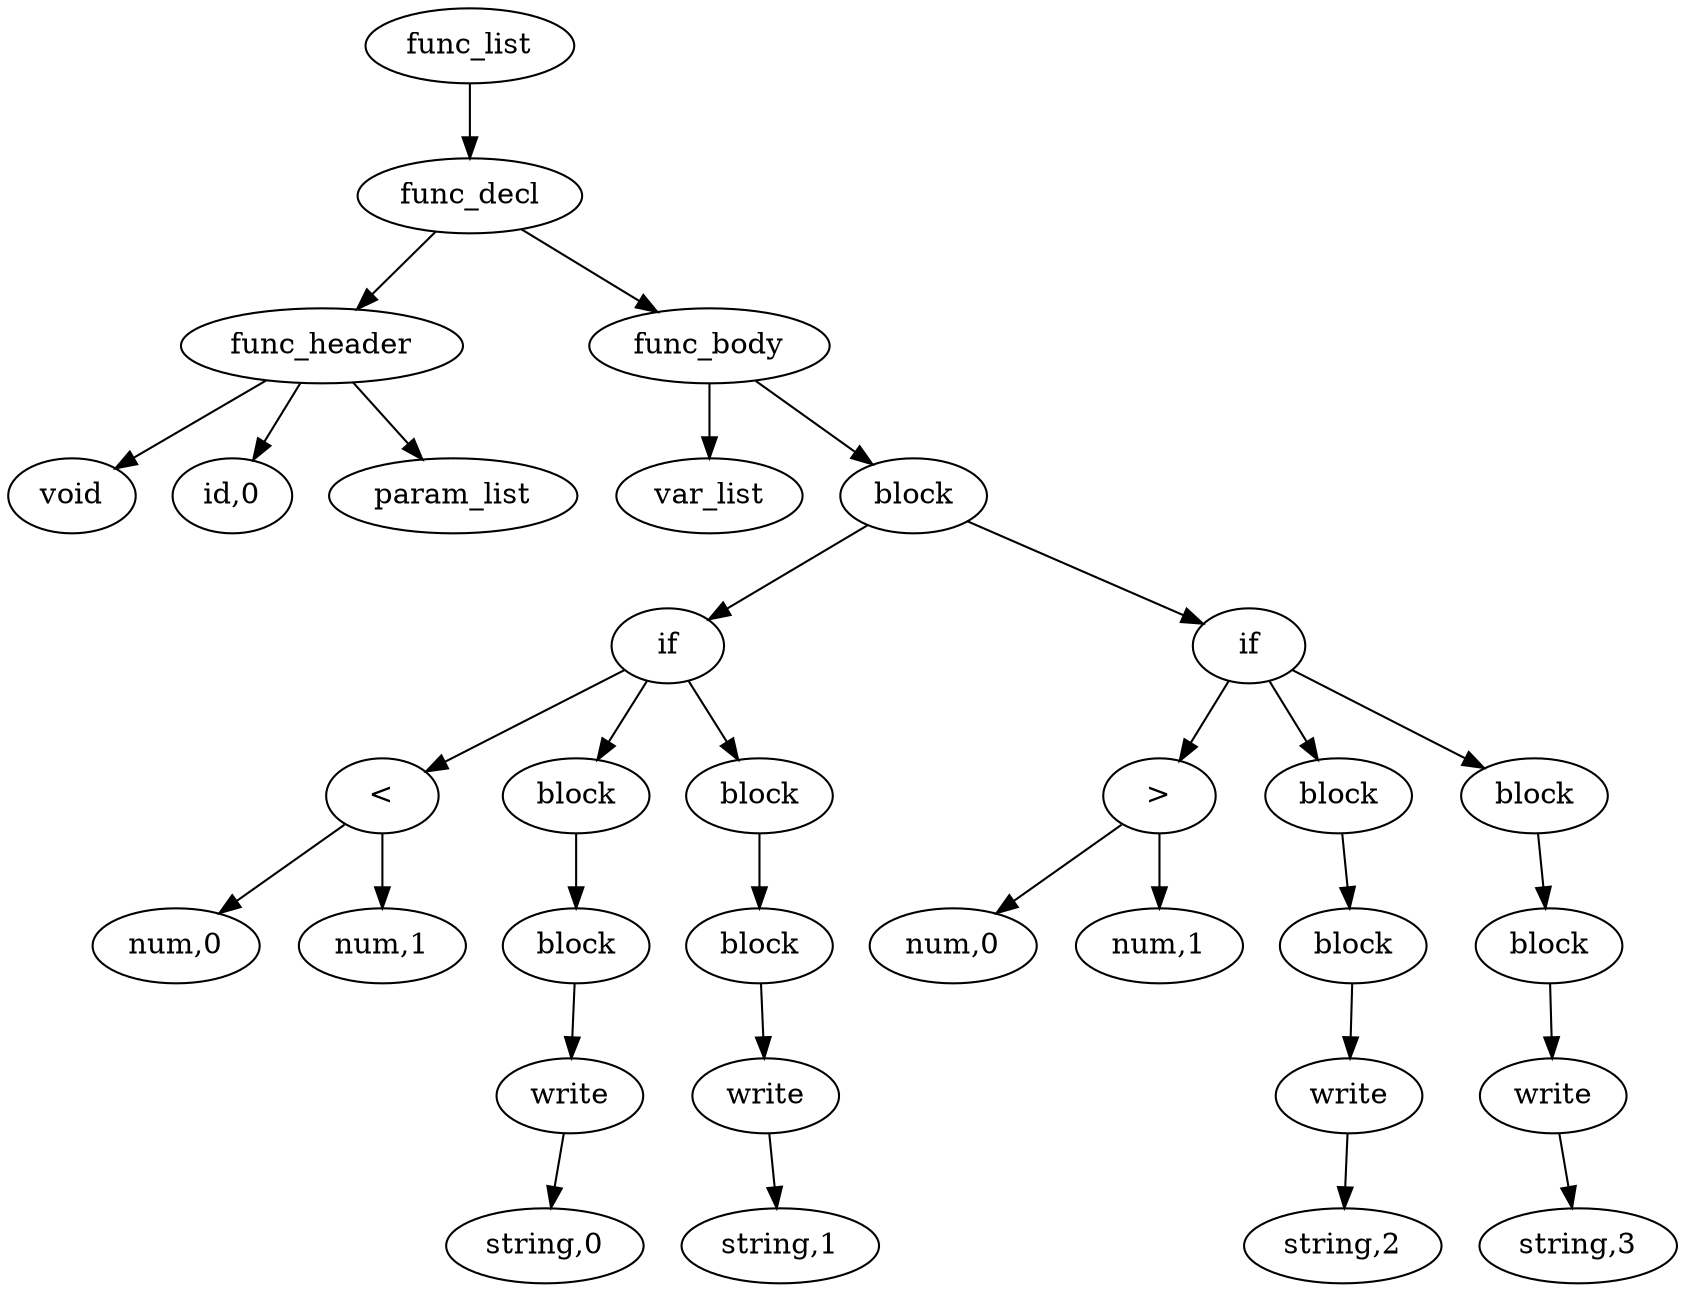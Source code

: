 digraph {
graph [ordering="out"];
node0[label="func_list"];
node1[label="func_decl"];
node2[label="func_header"];
node3[label="void"];
node2 -> node3;
node4[label="id,0"];
node2 -> node4;
node5[label="param_list"];
node2 -> node5;
node1 -> node2;
node6[label="func_body"];
node7[label="var_list"];
node6 -> node7;
node8[label="block"];
node9[label="if"];
node10[label="<"];
node11[label="num,0"];
node10 -> node11;
node12[label="num,1"];
node10 -> node12;
node9 -> node10;
node13[label="block"];
node14[label="block"];
node15[label="write"];
node16[label="string,0"];
node15 -> node16;
node14 -> node15;
node13 -> node14;
node9 -> node13;
node17[label="block"];
node18[label="block"];
node19[label="write"];
node20[label="string,1"];
node19 -> node20;
node18 -> node19;
node17 -> node18;
node9 -> node17;
node8 -> node9;
node21[label="if"];
node22[label=">"];
node23[label="num,0"];
node22 -> node23;
node24[label="num,1"];
node22 -> node24;
node21 -> node22;
node25[label="block"];
node26[label="block"];
node27[label="write"];
node28[label="string,2"];
node27 -> node28;
node26 -> node27;
node25 -> node26;
node21 -> node25;
node29[label="block"];
node30[label="block"];
node31[label="write"];
node32[label="string,3"];
node31 -> node32;
node30 -> node31;
node29 -> node30;
node21 -> node29;
node8 -> node21;
node6 -> node8;
node1 -> node6;
node0 -> node1;
}
